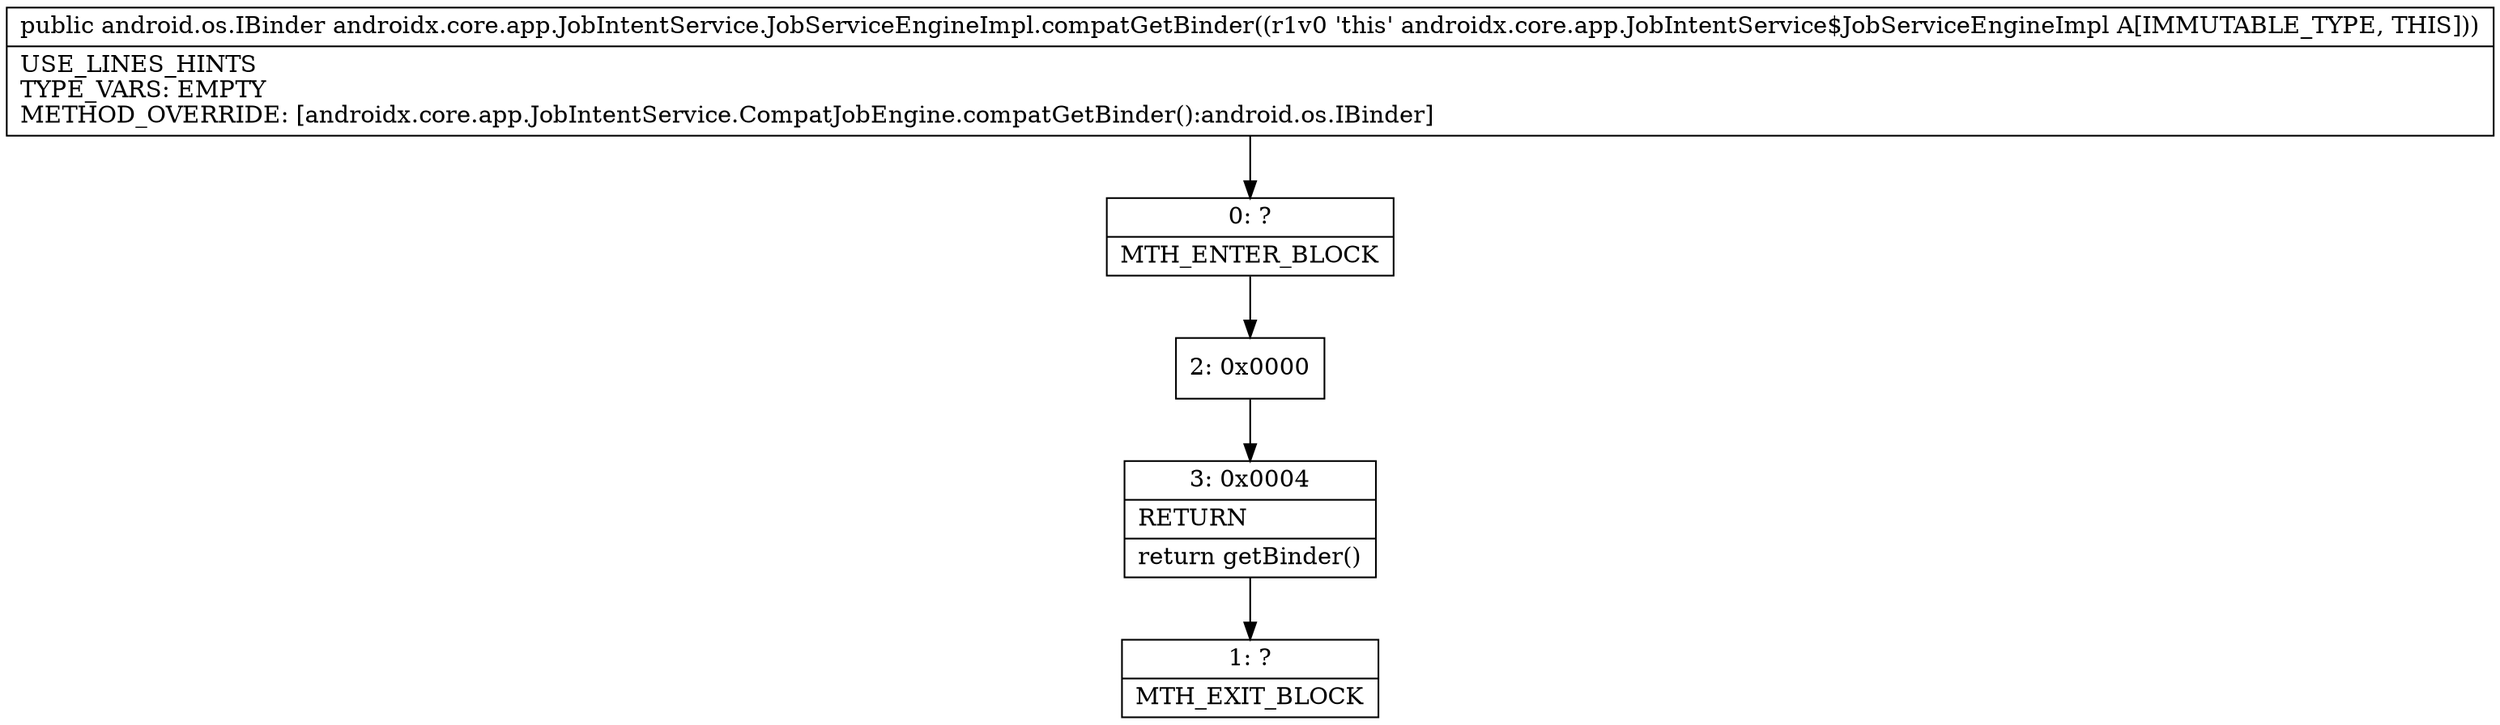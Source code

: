 digraph "CFG forandroidx.core.app.JobIntentService.JobServiceEngineImpl.compatGetBinder()Landroid\/os\/IBinder;" {
Node_0 [shape=record,label="{0\:\ ?|MTH_ENTER_BLOCK\l}"];
Node_2 [shape=record,label="{2\:\ 0x0000}"];
Node_3 [shape=record,label="{3\:\ 0x0004|RETURN\l|return getBinder()\l}"];
Node_1 [shape=record,label="{1\:\ ?|MTH_EXIT_BLOCK\l}"];
MethodNode[shape=record,label="{public android.os.IBinder androidx.core.app.JobIntentService.JobServiceEngineImpl.compatGetBinder((r1v0 'this' androidx.core.app.JobIntentService$JobServiceEngineImpl A[IMMUTABLE_TYPE, THIS]))  | USE_LINES_HINTS\lTYPE_VARS: EMPTY\lMETHOD_OVERRIDE: [androidx.core.app.JobIntentService.CompatJobEngine.compatGetBinder():android.os.IBinder]\l}"];
MethodNode -> Node_0;Node_0 -> Node_2;
Node_2 -> Node_3;
Node_3 -> Node_1;
}

